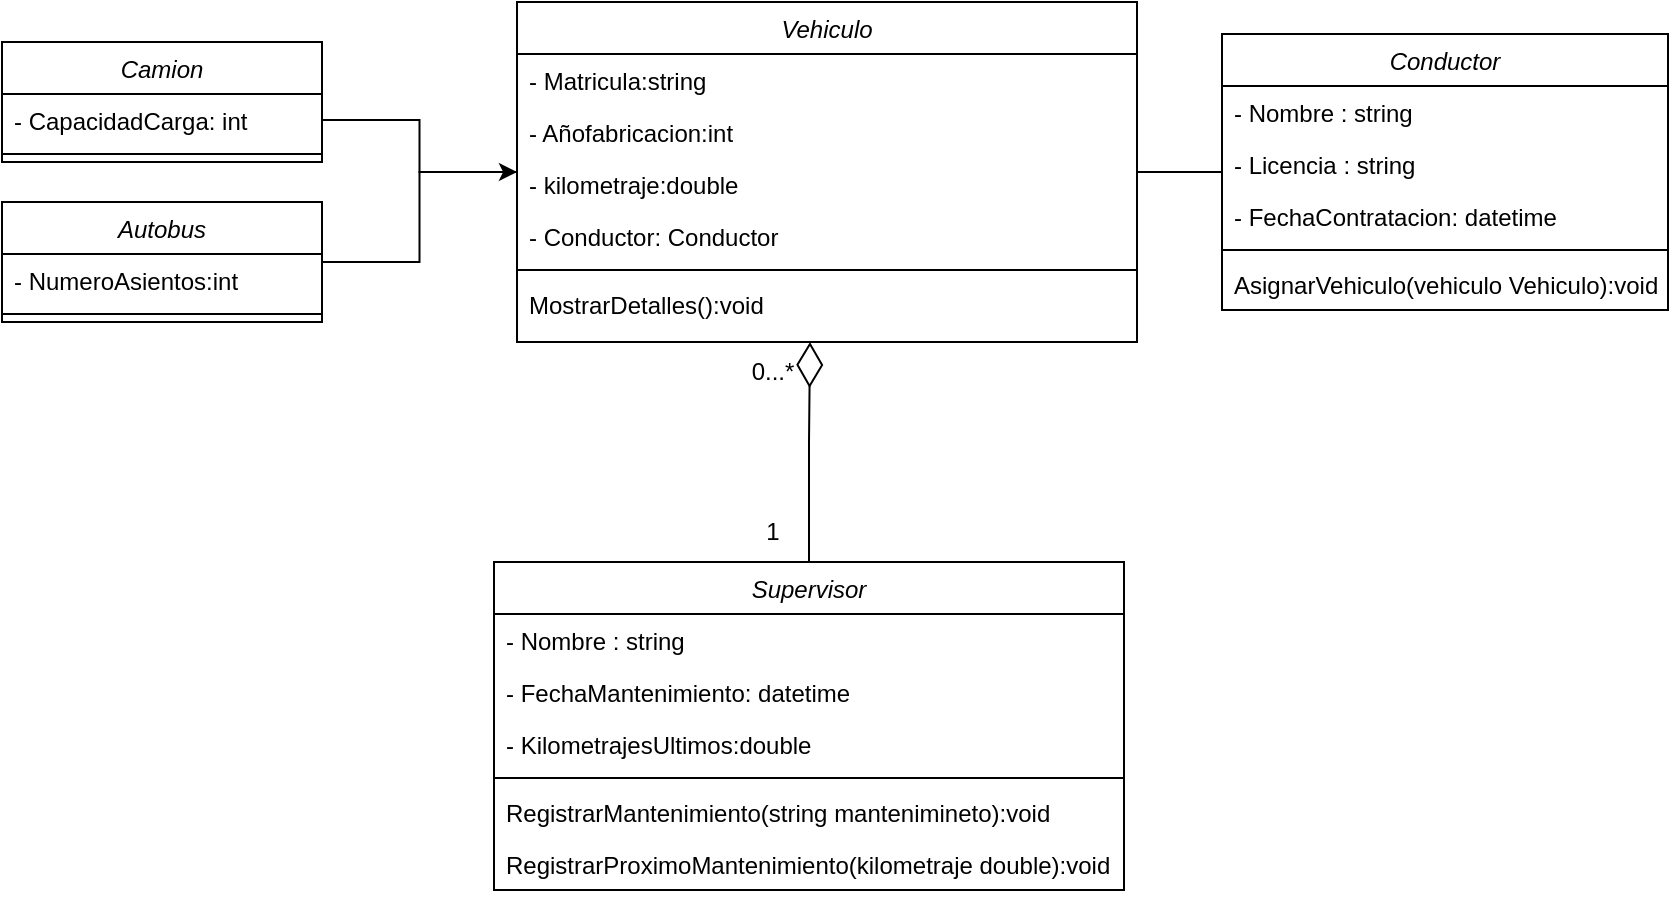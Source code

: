 <mxfile version="24.7.13">
  <diagram id="C5RBs43oDa-KdzZeNtuy" name="Page-1">
    <mxGraphModel dx="1034" dy="420" grid="1" gridSize="10" guides="1" tooltips="1" connect="1" arrows="1" fold="1" page="1" pageScale="1" pageWidth="827" pageHeight="1169" math="0" shadow="0">
      <root>
        <mxCell id="WIyWlLk6GJQsqaUBKTNV-0" />
        <mxCell id="WIyWlLk6GJQsqaUBKTNV-1" parent="WIyWlLk6GJQsqaUBKTNV-0" />
        <mxCell id="zkfFHV4jXpPFQw0GAbJ--0" value="Vehiculo" style="swimlane;fontStyle=2;align=center;verticalAlign=top;childLayout=stackLayout;horizontal=1;startSize=26;horizontalStack=0;resizeParent=1;resizeLast=0;collapsible=1;marginBottom=0;rounded=0;shadow=0;strokeWidth=1;" parent="WIyWlLk6GJQsqaUBKTNV-1" vertex="1">
          <mxGeometry x="267.5" y="120" width="310" height="170" as="geometry">
            <mxRectangle x="230" y="140" width="160" height="26" as="alternateBounds" />
          </mxGeometry>
        </mxCell>
        <mxCell id="zkfFHV4jXpPFQw0GAbJ--1" value="- Matricula:string" style="text;align=left;verticalAlign=top;spacingLeft=4;spacingRight=4;overflow=hidden;rotatable=0;points=[[0,0.5],[1,0.5]];portConstraint=eastwest;" parent="zkfFHV4jXpPFQw0GAbJ--0" vertex="1">
          <mxGeometry y="26" width="310" height="26" as="geometry" />
        </mxCell>
        <mxCell id="zkfFHV4jXpPFQw0GAbJ--2" value="- Añofabricacion:int" style="text;align=left;verticalAlign=top;spacingLeft=4;spacingRight=4;overflow=hidden;rotatable=0;points=[[0,0.5],[1,0.5]];portConstraint=eastwest;rounded=0;shadow=0;html=0;" parent="zkfFHV4jXpPFQw0GAbJ--0" vertex="1">
          <mxGeometry y="52" width="310" height="26" as="geometry" />
        </mxCell>
        <mxCell id="R18YEOTNpLDDhCyLMzjX-22" value="- kilometraje:double" style="text;align=left;verticalAlign=top;spacingLeft=4;spacingRight=4;overflow=hidden;rotatable=0;points=[[0,0.5],[1,0.5]];portConstraint=eastwest;rounded=0;shadow=0;html=0;" parent="zkfFHV4jXpPFQw0GAbJ--0" vertex="1">
          <mxGeometry y="78" width="310" height="26" as="geometry" />
        </mxCell>
        <mxCell id="pbDPwFD3AekVQroLqWj2-1" value="- Conductor: Conductor" style="text;align=left;verticalAlign=top;spacingLeft=4;spacingRight=4;overflow=hidden;rotatable=0;points=[[0,0.5],[1,0.5]];portConstraint=eastwest;rounded=0;shadow=0;html=0;" vertex="1" parent="zkfFHV4jXpPFQw0GAbJ--0">
          <mxGeometry y="104" width="310" height="26" as="geometry" />
        </mxCell>
        <mxCell id="zkfFHV4jXpPFQw0GAbJ--4" value="" style="line;html=1;strokeWidth=1;align=left;verticalAlign=middle;spacingTop=-1;spacingLeft=3;spacingRight=3;rotatable=0;labelPosition=right;points=[];portConstraint=eastwest;" parent="zkfFHV4jXpPFQw0GAbJ--0" vertex="1">
          <mxGeometry y="130" width="310" height="8" as="geometry" />
        </mxCell>
        <mxCell id="zkfFHV4jXpPFQw0GAbJ--5" value="MostrarDetalles():void" style="text;align=left;verticalAlign=top;spacingLeft=4;spacingRight=4;overflow=hidden;rotatable=0;points=[[0,0.5],[1,0.5]];portConstraint=eastwest;" parent="zkfFHV4jXpPFQw0GAbJ--0" vertex="1">
          <mxGeometry y="138" width="310" height="26" as="geometry" />
        </mxCell>
        <mxCell id="R18YEOTNpLDDhCyLMzjX-31" style="edgeStyle=orthogonalEdgeStyle;rounded=0;orthogonalLoop=1;jettySize=auto;html=1;endArrow=none;endFill=0;endSize=20;" parent="WIyWlLk6GJQsqaUBKTNV-1" source="R18YEOTNpLDDhCyLMzjX-0" target="zkfFHV4jXpPFQw0GAbJ--0" edge="1">
          <mxGeometry relative="1" as="geometry" />
        </mxCell>
        <mxCell id="R18YEOTNpLDDhCyLMzjX-0" value="Conductor" style="swimlane;fontStyle=2;align=center;verticalAlign=top;childLayout=stackLayout;horizontal=1;startSize=26;horizontalStack=0;resizeParent=1;resizeLast=0;collapsible=1;marginBottom=0;rounded=0;shadow=0;strokeWidth=1;" parent="WIyWlLk6GJQsqaUBKTNV-1" vertex="1">
          <mxGeometry x="620" y="136" width="223" height="138" as="geometry">
            <mxRectangle x="230" y="140" width="160" height="26" as="alternateBounds" />
          </mxGeometry>
        </mxCell>
        <mxCell id="R18YEOTNpLDDhCyLMzjX-1" value="- Nombre : string " style="text;align=left;verticalAlign=top;spacingLeft=4;spacingRight=4;overflow=hidden;rotatable=0;points=[[0,0.5],[1,0.5]];portConstraint=eastwest;" parent="R18YEOTNpLDDhCyLMzjX-0" vertex="1">
          <mxGeometry y="26" width="223" height="26" as="geometry" />
        </mxCell>
        <mxCell id="R18YEOTNpLDDhCyLMzjX-2" value="- Licencia : string" style="text;align=left;verticalAlign=top;spacingLeft=4;spacingRight=4;overflow=hidden;rotatable=0;points=[[0,0.5],[1,0.5]];portConstraint=eastwest;rounded=0;shadow=0;html=0;" parent="R18YEOTNpLDDhCyLMzjX-0" vertex="1">
          <mxGeometry y="52" width="223" height="26" as="geometry" />
        </mxCell>
        <mxCell id="R18YEOTNpLDDhCyLMzjX-3" value="- FechaContratacion: datetime" style="text;align=left;verticalAlign=top;spacingLeft=4;spacingRight=4;overflow=hidden;rotatable=0;points=[[0,0.5],[1,0.5]];portConstraint=eastwest;rounded=0;shadow=0;html=0;" parent="R18YEOTNpLDDhCyLMzjX-0" vertex="1">
          <mxGeometry y="78" width="223" height="26" as="geometry" />
        </mxCell>
        <mxCell id="R18YEOTNpLDDhCyLMzjX-4" value="" style="line;html=1;strokeWidth=1;align=left;verticalAlign=middle;spacingTop=-1;spacingLeft=3;spacingRight=3;rotatable=0;labelPosition=right;points=[];portConstraint=eastwest;" parent="R18YEOTNpLDDhCyLMzjX-0" vertex="1">
          <mxGeometry y="104" width="223" height="8" as="geometry" />
        </mxCell>
        <mxCell id="R18YEOTNpLDDhCyLMzjX-5" value="AsignarVehiculo(vehiculo Vehiculo):void " style="text;align=left;verticalAlign=top;spacingLeft=4;spacingRight=4;overflow=hidden;rotatable=0;points=[[0,0.5],[1,0.5]];portConstraint=eastwest;" parent="R18YEOTNpLDDhCyLMzjX-0" vertex="1">
          <mxGeometry y="112" width="223" height="26" as="geometry" />
        </mxCell>
        <mxCell id="R18YEOTNpLDDhCyLMzjX-6" value="Camion" style="swimlane;fontStyle=2;align=center;verticalAlign=top;childLayout=stackLayout;horizontal=1;startSize=26;horizontalStack=0;resizeParent=1;resizeLast=0;collapsible=1;marginBottom=0;rounded=0;shadow=0;strokeWidth=1;" parent="WIyWlLk6GJQsqaUBKTNV-1" vertex="1">
          <mxGeometry x="10" y="140" width="160" height="60" as="geometry">
            <mxRectangle x="230" y="140" width="160" height="26" as="alternateBounds" />
          </mxGeometry>
        </mxCell>
        <mxCell id="R18YEOTNpLDDhCyLMzjX-7" value="- CapacidadCarga: int" style="text;align=left;verticalAlign=top;spacingLeft=4;spacingRight=4;overflow=hidden;rotatable=0;points=[[0,0.5],[1,0.5]];portConstraint=eastwest;" parent="R18YEOTNpLDDhCyLMzjX-6" vertex="1">
          <mxGeometry y="26" width="160" height="26" as="geometry" />
        </mxCell>
        <mxCell id="R18YEOTNpLDDhCyLMzjX-10" value="" style="line;html=1;strokeWidth=1;align=left;verticalAlign=middle;spacingTop=-1;spacingLeft=3;spacingRight=3;rotatable=0;labelPosition=right;points=[];portConstraint=eastwest;" parent="R18YEOTNpLDDhCyLMzjX-6" vertex="1">
          <mxGeometry y="52" width="160" height="8" as="geometry" />
        </mxCell>
        <mxCell id="R18YEOTNpLDDhCyLMzjX-30" style="edgeStyle=orthogonalEdgeStyle;rounded=0;orthogonalLoop=1;jettySize=auto;html=1;endArrow=none;endFill=0;" parent="WIyWlLk6GJQsqaUBKTNV-1" source="R18YEOTNpLDDhCyLMzjX-12" target="zkfFHV4jXpPFQw0GAbJ--0" edge="1">
          <mxGeometry relative="1" as="geometry" />
        </mxCell>
        <mxCell id="R18YEOTNpLDDhCyLMzjX-12" value="Autobus" style="swimlane;fontStyle=2;align=center;verticalAlign=top;childLayout=stackLayout;horizontal=1;startSize=26;horizontalStack=0;resizeParent=1;resizeLast=0;collapsible=1;marginBottom=0;rounded=0;shadow=0;strokeWidth=1;" parent="WIyWlLk6GJQsqaUBKTNV-1" vertex="1">
          <mxGeometry x="10" y="220" width="160" height="60" as="geometry">
            <mxRectangle x="230" y="140" width="160" height="26" as="alternateBounds" />
          </mxGeometry>
        </mxCell>
        <mxCell id="R18YEOTNpLDDhCyLMzjX-13" value="- NumeroAsientos:int " style="text;align=left;verticalAlign=top;spacingLeft=4;spacingRight=4;overflow=hidden;rotatable=0;points=[[0,0.5],[1,0.5]];portConstraint=eastwest;" parent="R18YEOTNpLDDhCyLMzjX-12" vertex="1">
          <mxGeometry y="26" width="160" height="26" as="geometry" />
        </mxCell>
        <mxCell id="R18YEOTNpLDDhCyLMzjX-14" value="" style="line;html=1;strokeWidth=1;align=left;verticalAlign=middle;spacingTop=-1;spacingLeft=3;spacingRight=3;rotatable=0;labelPosition=right;points=[];portConstraint=eastwest;" parent="R18YEOTNpLDDhCyLMzjX-12" vertex="1">
          <mxGeometry y="52" width="160" height="8" as="geometry" />
        </mxCell>
        <mxCell id="R18YEOTNpLDDhCyLMzjX-32" style="edgeStyle=orthogonalEdgeStyle;rounded=0;orthogonalLoop=1;jettySize=auto;html=1;endArrow=diamondThin;endFill=0;endSize=20;" parent="WIyWlLk6GJQsqaUBKTNV-1" source="R18YEOTNpLDDhCyLMzjX-15" target="zkfFHV4jXpPFQw0GAbJ--0" edge="1">
          <mxGeometry relative="1" as="geometry">
            <Array as="points">
              <mxPoint x="414" y="340" />
              <mxPoint x="414" y="340" />
            </Array>
          </mxGeometry>
        </mxCell>
        <mxCell id="R18YEOTNpLDDhCyLMzjX-15" value="Supervisor" style="swimlane;fontStyle=2;align=center;verticalAlign=top;childLayout=stackLayout;horizontal=1;startSize=26;horizontalStack=0;resizeParent=1;resizeLast=0;collapsible=1;marginBottom=0;rounded=0;shadow=0;strokeWidth=1;" parent="WIyWlLk6GJQsqaUBKTNV-1" vertex="1">
          <mxGeometry x="256" y="400" width="315" height="164" as="geometry">
            <mxRectangle x="230" y="140" width="160" height="26" as="alternateBounds" />
          </mxGeometry>
        </mxCell>
        <mxCell id="R18YEOTNpLDDhCyLMzjX-16" value="- Nombre : string " style="text;align=left;verticalAlign=top;spacingLeft=4;spacingRight=4;overflow=hidden;rotatable=0;points=[[0,0.5],[1,0.5]];portConstraint=eastwest;" parent="R18YEOTNpLDDhCyLMzjX-15" vertex="1">
          <mxGeometry y="26" width="315" height="26" as="geometry" />
        </mxCell>
        <mxCell id="R18YEOTNpLDDhCyLMzjX-17" value="- FechaMantenimiento: datetime" style="text;align=left;verticalAlign=top;spacingLeft=4;spacingRight=4;overflow=hidden;rotatable=0;points=[[0,0.5],[1,0.5]];portConstraint=eastwest;rounded=0;shadow=0;html=0;" parent="R18YEOTNpLDDhCyLMzjX-15" vertex="1">
          <mxGeometry y="52" width="315" height="26" as="geometry" />
        </mxCell>
        <mxCell id="R18YEOTNpLDDhCyLMzjX-18" value="- KilometrajesUltimos:double" style="text;align=left;verticalAlign=top;spacingLeft=4;spacingRight=4;overflow=hidden;rotatable=0;points=[[0,0.5],[1,0.5]];portConstraint=eastwest;rounded=0;shadow=0;html=0;" parent="R18YEOTNpLDDhCyLMzjX-15" vertex="1">
          <mxGeometry y="78" width="315" height="26" as="geometry" />
        </mxCell>
        <mxCell id="R18YEOTNpLDDhCyLMzjX-19" value="" style="line;html=1;strokeWidth=1;align=left;verticalAlign=middle;spacingTop=-1;spacingLeft=3;spacingRight=3;rotatable=0;labelPosition=right;points=[];portConstraint=eastwest;" parent="R18YEOTNpLDDhCyLMzjX-15" vertex="1">
          <mxGeometry y="104" width="315" height="8" as="geometry" />
        </mxCell>
        <mxCell id="pbDPwFD3AekVQroLqWj2-3" value="RegistrarMantenimiento(string mantenimineto):void" style="text;align=left;verticalAlign=top;spacingLeft=4;spacingRight=4;overflow=hidden;rotatable=0;points=[[0,0.5],[1,0.5]];portConstraint=eastwest;" vertex="1" parent="R18YEOTNpLDDhCyLMzjX-15">
          <mxGeometry y="112" width="315" height="26" as="geometry" />
        </mxCell>
        <mxCell id="pbDPwFD3AekVQroLqWj2-2" value="RegistrarProximoMantenimiento(kilometraje double):void " style="text;align=left;verticalAlign=top;spacingLeft=4;spacingRight=4;overflow=hidden;rotatable=0;points=[[0,0.5],[1,0.5]];portConstraint=eastwest;" vertex="1" parent="R18YEOTNpLDDhCyLMzjX-15">
          <mxGeometry y="138" width="315" height="26" as="geometry" />
        </mxCell>
        <mxCell id="R18YEOTNpLDDhCyLMzjX-29" style="edgeStyle=orthogonalEdgeStyle;rounded=0;orthogonalLoop=1;jettySize=auto;html=1;endArrow=classic;endFill=1;" parent="WIyWlLk6GJQsqaUBKTNV-1" source="R18YEOTNpLDDhCyLMzjX-7" target="zkfFHV4jXpPFQw0GAbJ--0" edge="1">
          <mxGeometry relative="1" as="geometry" />
        </mxCell>
        <mxCell id="R18YEOTNpLDDhCyLMzjX-33" value="1" style="text;html=1;align=center;verticalAlign=middle;resizable=0;points=[];autosize=1;strokeColor=none;fillColor=none;" parent="WIyWlLk6GJQsqaUBKTNV-1" vertex="1">
          <mxGeometry x="380" y="370" width="30" height="30" as="geometry" />
        </mxCell>
        <mxCell id="R18YEOTNpLDDhCyLMzjX-34" value="0...*" style="text;html=1;align=center;verticalAlign=middle;resizable=0;points=[];autosize=1;strokeColor=none;fillColor=none;" parent="WIyWlLk6GJQsqaUBKTNV-1" vertex="1">
          <mxGeometry x="375" y="290" width="40" height="30" as="geometry" />
        </mxCell>
      </root>
    </mxGraphModel>
  </diagram>
</mxfile>
